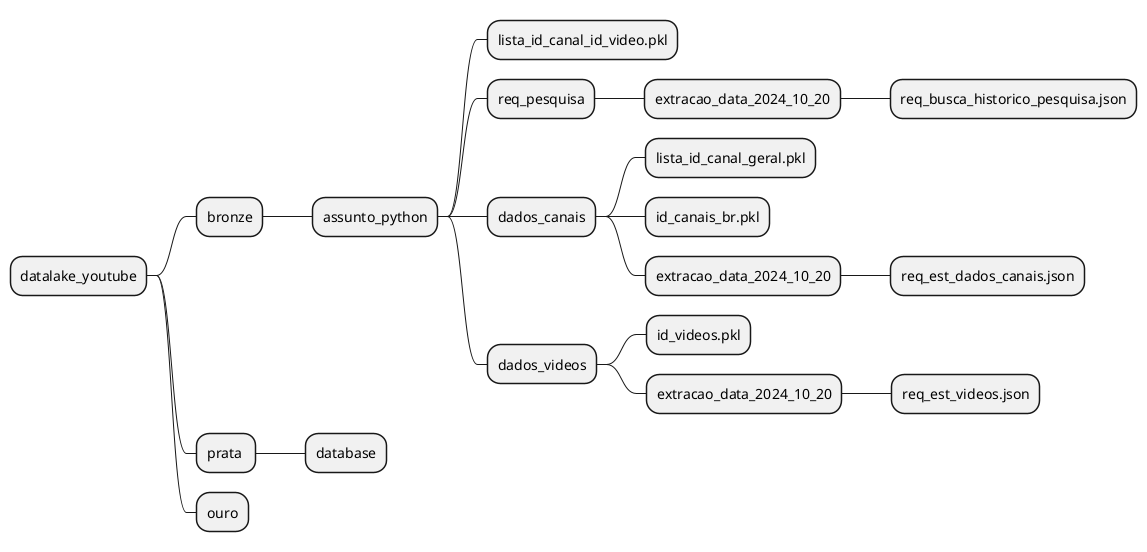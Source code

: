@@startmindmap

* datalake_youtube
** bronze
*** assunto_python
**** lista_id_canal_id_video.pkl

**** req_pesquisa
***** extracao_data_2024_10_20
****** req_busca_historico_pesquisa.json
**** dados_canais
***** lista_id_canal_geral.pkl
***** id_canais_br.pkl
***** extracao_data_2024_10_20
****** req_est_dados_canais.json
**** dados_videos
***** id_videos.pkl
***** extracao_data_2024_10_20
****** req_est_videos.json

** prata 
*** database
** ouro



@@endmindmap